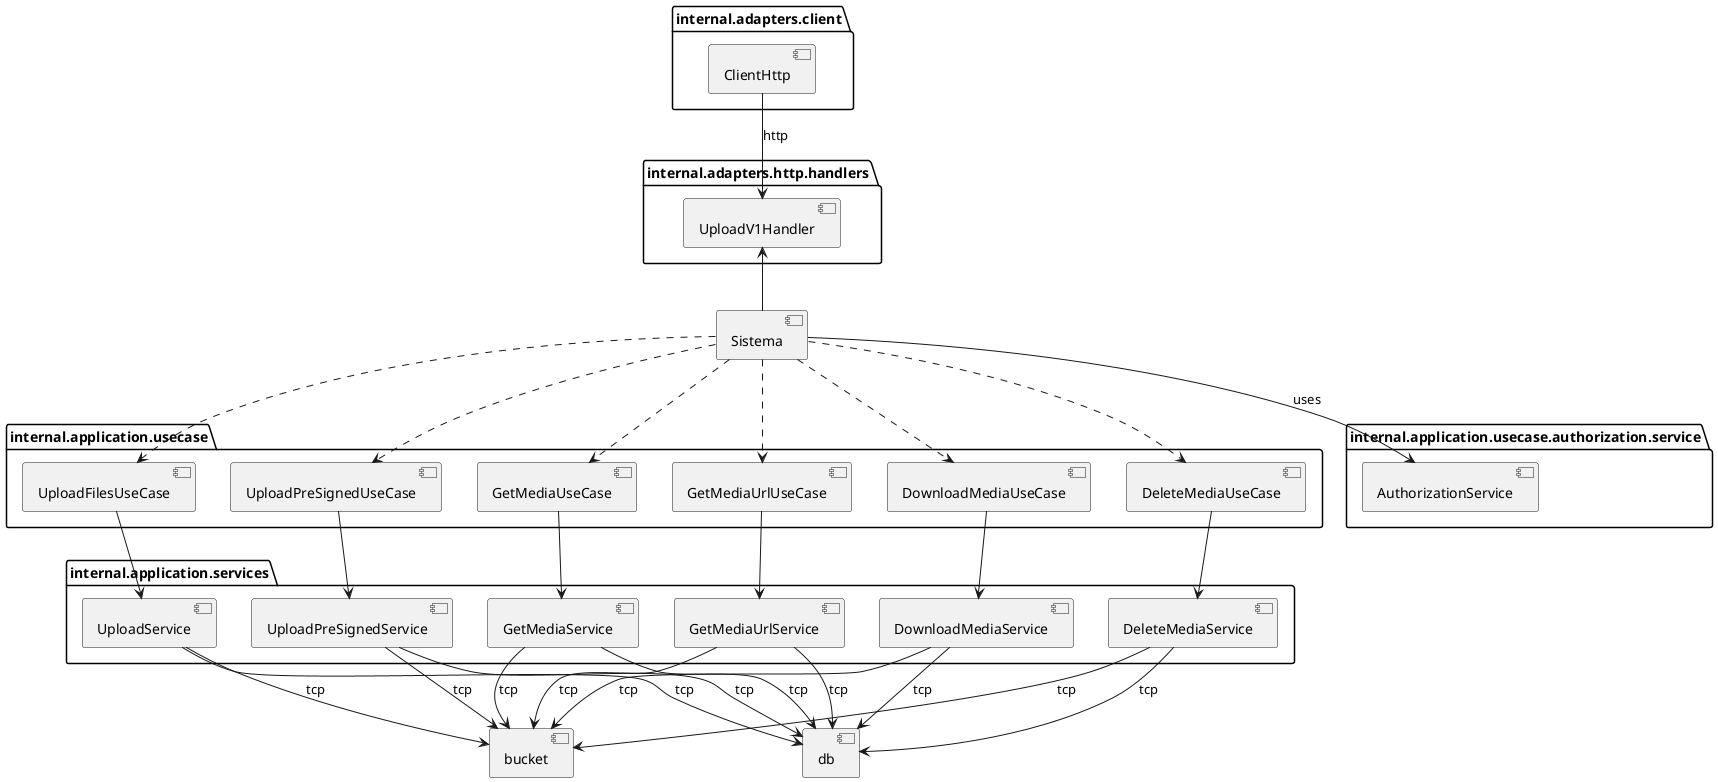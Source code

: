 @startuml visao_processos


[Sistema]


package "internal.application.usecase" {
  [UploadFilesUseCase]
  [UploadPreSignedUseCase]
  [GetMediaUseCase]
  [GetMediaUrlUseCase]
  [DownloadMediaUseCase]
  [DeleteMediaUseCase]
}

package "internal.application.services" {
  [UploadService]
  [UploadPreSignedService]
  [GetMediaService]
  [GetMediaUrlService]
  [DownloadMediaService]
  [DeleteMediaService]
}


package "internal.application.usecase.authorization.service" {
  [AuthorizationService]
}

package "internal.adapters.http.handlers" {
  [UploadV1Handler]
}

package "internal.adapters.client" {
  [ClientHttp]
}


[ClientHttp] --> [UploadV1Handler] :http
[UploadV1Handler] <-- [Sistema]

[Sistema] ..> [DeleteMediaUseCase]
[Sistema] ..> [DownloadMediaUseCase]
[Sistema] ..> [GetMediaUrlUseCase]
[Sistema] ..> [GetMediaUseCase]
[Sistema] ..> [UploadPreSignedUseCase]
[Sistema] ..> [UploadFilesUseCase]

[Sistema] --> [AuthorizationService] :uses

[DeleteMediaUseCase] --> [DeleteMediaService]
[DeleteMediaService] --> [db] :tcp
[DeleteMediaService] --> [bucket] :tcp

[DownloadMediaUseCase] --> [DownloadMediaService]
[DownloadMediaService] --> [db] :tcp
[DownloadMediaService] --> [bucket] :tcp


[GetMediaUrlUseCase] --> [GetMediaUrlService]
[GetMediaUrlService] --> [db] :tcp
[GetMediaUrlService] --> [bucket] :tcp


[GetMediaUseCase] --> [GetMediaService]
[GetMediaService] --> [db] :tcp
[GetMediaService] --> [bucket] :tcp

[UploadPreSignedUseCase] --> [UploadPreSignedService]
[UploadPreSignedService] --> [db] :tcp
[UploadPreSignedService] --> [bucket] :tcp


[UploadFilesUseCase] --> [UploadService]
[UploadService] --> [db] :tcp
[UploadService] --> [bucket] :tcp

@enduml
